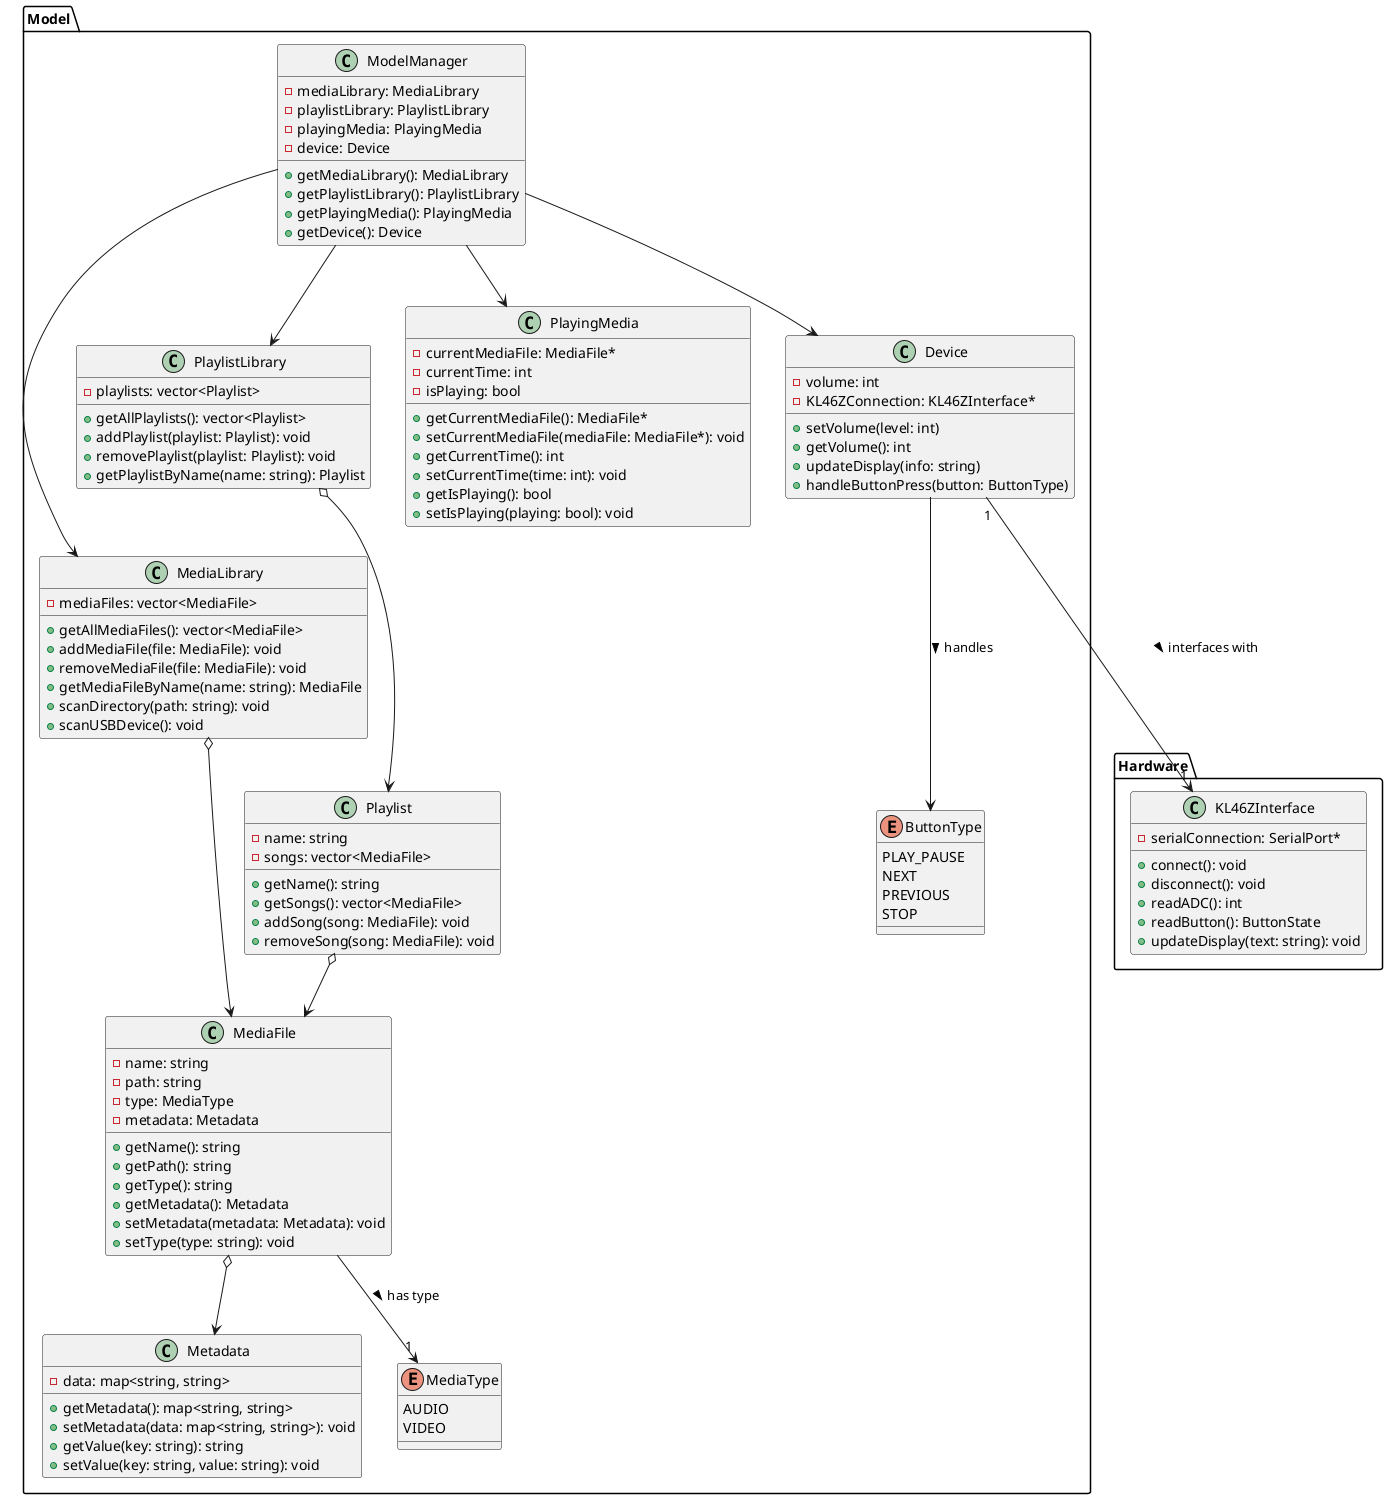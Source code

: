 @startuml Model
package Model {
    class MediaFile {
        - name: string
        - path: string
        - type: MediaType
        - metadata: Metadata

        + getName(): string
        + getPath(): string
        + getType(): string
        + getMetadata(): Metadata
        + setMetadata(metadata: Metadata): void
        + setType(type: string): void
    }

    class Playlist {
        - name: string
        - songs: vector<MediaFile>

        + getName(): string
        + getSongs(): vector<MediaFile>
        + addSong(song: MediaFile): void
        + removeSong(song: MediaFile): void
    }

    class MediaLibrary {
        - mediaFiles: vector<MediaFile>

        + getAllMediaFiles(): vector<MediaFile>
        + addMediaFile(file: MediaFile): void
        + removeMediaFile(file: MediaFile): void
        + getMediaFileByName(name: string): MediaFile
        + scanDirectory(path: string): void
        + scanUSBDevice(): void
    }

    class PlaylistLibrary {
        - playlists: vector<Playlist>

        + getAllPlaylists(): vector<Playlist>
        + addPlaylist(playlist: Playlist): void
        + removePlaylist(playlist: Playlist): void
        + getPlaylistByName(name: string): Playlist
    }

    class ModelManager {
        - mediaLibrary: MediaLibrary
        - playlistLibrary: PlaylistLibrary
        - playingMedia: PlayingMedia
        - device: Device

        + getMediaLibrary(): MediaLibrary
        + getPlaylistLibrary(): PlaylistLibrary
        + getPlayingMedia(): PlayingMedia
        + getDevice(): Device
    }

    class PlayingMedia {
        - currentMediaFile: MediaFile*
        - currentTime: int
        - isPlaying: bool

        + getCurrentMediaFile(): MediaFile*
        + setCurrentMediaFile(mediaFile: MediaFile*): void
        + getCurrentTime(): int
        + setCurrentTime(time: int): void
        + getIsPlaying(): bool
        + setIsPlaying(playing: bool): void
    }

    class Metadata {
        - data: map<string, string>

        + getMetadata(): map<string, string>
        + setMetadata(data: map<string, string>): void
        + getValue(key: string): string
        + setValue(key: string, value: string): void
    }

    class Device {
        - volume: int
        - KL46ZConnection: KL46ZInterface*
        + setVolume(level: int)
        + getVolume(): int
        + updateDisplay(info: string)
        + handleButtonPress(button: ButtonType)
    }

    enum ButtonType {
        PLAY_PAUSE
        NEXT
        PREVIOUS
        STOP
    }

    Device --> ButtonType : handles >

    enum MediaType {
        AUDIO
        VIDEO
    }

    MediaFile --> "1" MediaType : has type >

    ModelManager --> PlayingMedia
    ModelManager --> MediaLibrary
    ModelManager --> PlaylistLibrary
    ModelManager --> Device
    MediaLibrary o--> MediaFile
    PlaylistLibrary o--> Playlist
    Playlist o--> MediaFile
    MediaFile o--> Metadata
}

package Hardware {
    class KL46ZInterface {
        - serialConnection: SerialPort*
        + connect(): void
        + disconnect(): void
        + readADC(): int
        + readButton(): ButtonState
        + updateDisplay(text: string): void
    }
    Device "1" --> "1" KL46ZInterface : interfaces with >
}

@enduml
